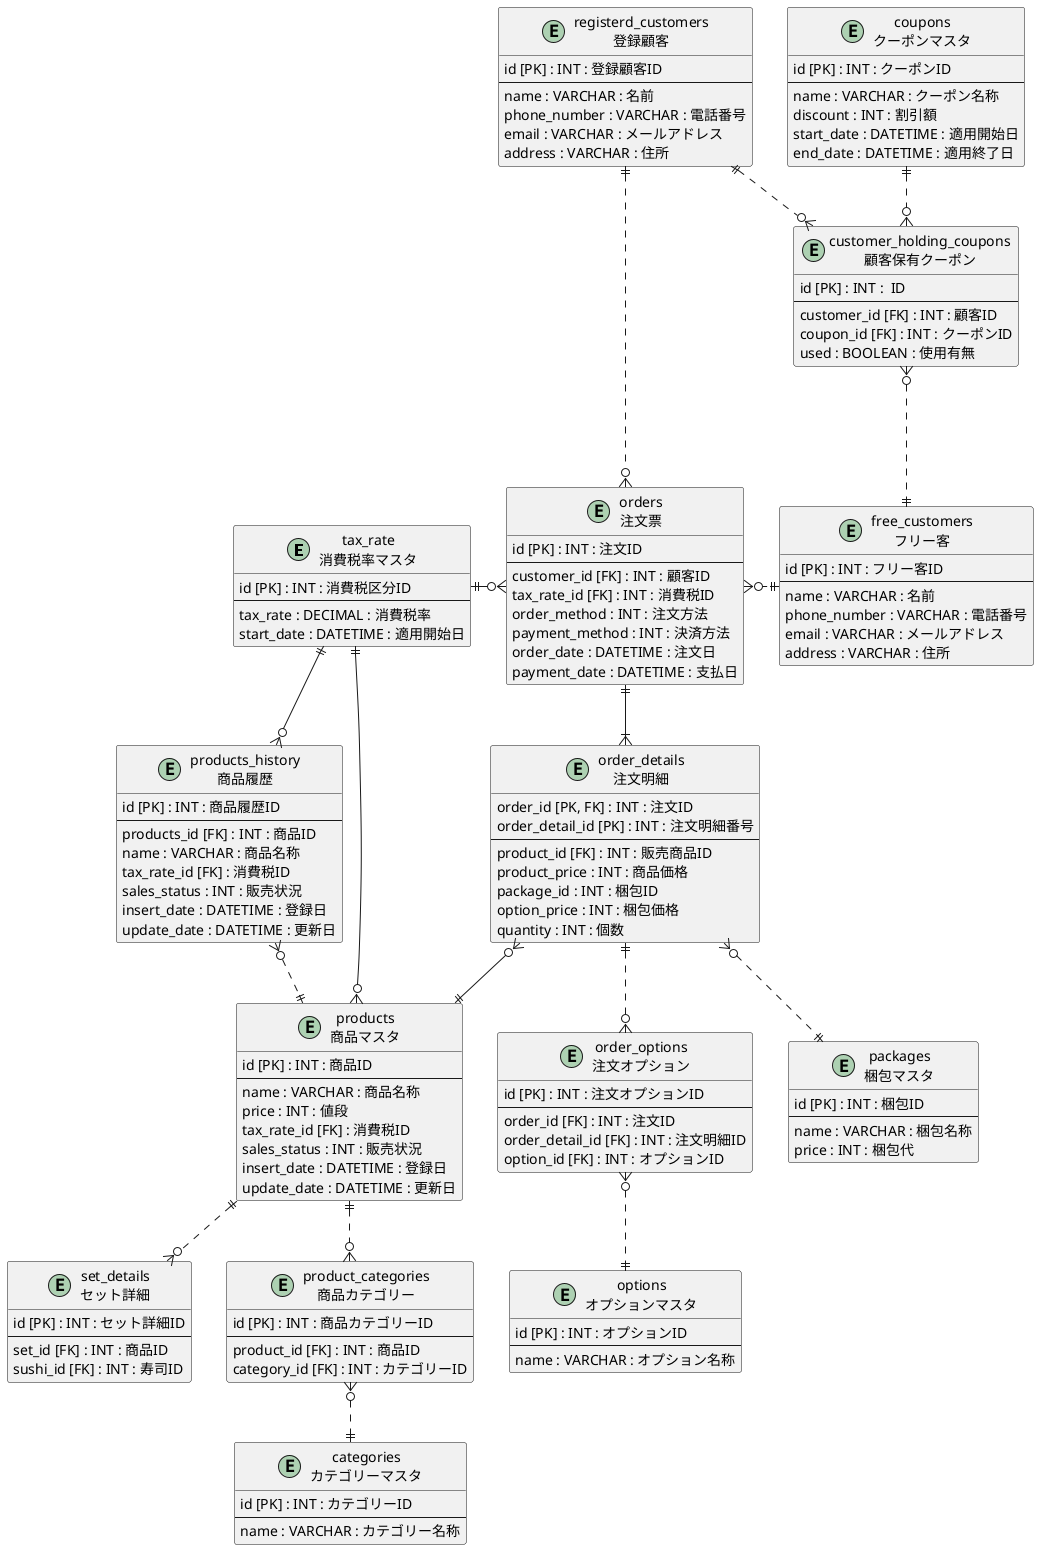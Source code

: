@startuml dbModeling1
    Entity "tax_rate\n消費税率マスタ" as tax_rate{
        id [PK] : INT : 消費税区分ID
        --
        tax_rate : DECIMAL : 消費税率
        start_date : DATETIME : 適用開始日
    }

    Entity "free_customers\nフリー客" as f_c {
        id [PK] : INT : フリー客ID
        --
        name : VARCHAR : 名前
        phone_number : VARCHAR : 電話番号
        email : VARCHAR : メールアドレス
        address : VARCHAR : 住所
    }

    Entity "registerd_customers\n登録顧客" as r_c{
        id [PK] : INT : 登録顧客ID
        --
        name : VARCHAR : 名前
        phone_number : VARCHAR : 電話番号
        email : VARCHAR : メールアドレス
        address : VARCHAR : 住所
    }

    Entity "customer_holding_coupons\n顧客保有クーポン" as c_h_c{
        id [PK] : INT :  ID
        --
        customer_id [FK] : INT : 顧客ID
        coupon_id [FK] : INT : クーポンID
        used : BOOLEAN : 使用有無
    }

    Entity "coupons\nクーポンマスタ" as c_m{
        id [PK] : INT : クーポンID
        --
        name : VARCHAR : クーポン名称
        discount : INT : 割引額
        start_date : DATETIME : 適用開始日
        end_date : DATETIME : 適用終了日
    }

    Entity "orders\n注文票" as orders {
        id [PK] : INT : 注文ID
        --
        customer_id [FK] : INT : 顧客ID
        tax_rate_id [FK] : INT : 消費税ID
        order_method : INT : 注文方法
        payment_method : INT : 決済方法
        order_date : DATETIME : 注文日
        payment_date : DATETIME : 支払日
    }

    Entity "order_details\n注文明細" as order_details {
        order_id [PK, FK] : INT : 注文ID 
        order_detail_id [PK] : INT : 注文明細番号 
        --
        product_id [FK] : INT : 販売商品ID
        product_price : INT : 商品価格
        package_id : INT : 梱包ID 
        option_price : INT : 梱包価格
        quantity : INT : 個数
    }

    Entity "order_options\n注文オプション" as options {
        id [PK] : INT : 注文オプションID
        --
        order_id [FK] : INT : 注文ID
        order_detail_id [FK] : INT : 注文明細ID
        option_id [FK] : INT : オプションID
    }

    Entity "options\nオプションマスタ" as om{
        id [PK] : INT : オプションID
        --
        name : VARCHAR : オプション名称
    }

    Entity "packages\n梱包マスタ" as p_o{
        id [PK] : INT : 梱包ID
        --
        name : VARCHAR : 梱包名称
        price : INT : 梱包代
    }
    
    Entity "products\n商品マスタ" as s_p{
        id [PK] : INT : 商品ID
        --
        name : VARCHAR : 商品名称
        price : INT : 値段
        tax_rate_id [FK] : 消費税ID
        sales_status : INT : 販売状況
        insert_date : DATETIME : 登録日
        update_date : DATETIME : 更新日
    }

    Entity "products_history\n商品履歴" as p_h {
        id [PK] : INT : 商品履歴ID
        --
        products_id [FK] : INT : 商品ID
        name : VARCHAR : 商品名称
        tax_rate_id [FK] : 消費税ID
        sales_status : INT : 販売状況
        insert_date : DATETIME : 登録日
        update_date : DATETIME : 更新日
    }

    Entity "set_details\nセット詳細" as s_d{
        id [PK] : INT : セット詳細ID
        --
        set_id [FK] : INT : 商品ID
        sushi_id [FK] : INT : 寿司ID
    }

    Entity "categories\nカテゴリーマスタ" as c {
        id [PK] : INT : カテゴリーID
        --
        name : VARCHAR : カテゴリー名称
    }

    Entity "product_categories\n商品カテゴリー" as pc {
        id [PK] : INT : 商品カテゴリーID
        --
        product_id [FK] : INT : 商品ID
        category_id [FK] : INT : カテゴリーID
    }

    orders }o..r..|| f_c
    r_c ||....o{ orders
    orders ||-d-|{ order_details
    orders }o-l-|| tax_rate
    order_details }o--|| s_p
    tax_rate ||--o{ s_p
    tax_rate ||--o{ p_h
    s_p ||..o{ pc
    pc }o..|| c
    s_p ||..o{ s_d
    order_details ||..o{ options
    options }o..|| om
    s_p ||..l..o{ p_h 
    order_details }o..|| p_o
    ' p_o ||..o{ p_o_h
    r_c ||..o{ c_h_c
    c_h_c }o..|| f_c
    c_m ||..o{ c_h_c

    ' * 主キー
    ' + 外部キー
    ' カラム名 : 型 : 説明

    ' 1対０また1
    ' A ||--o| B
    ' 1対1
    ' A ||--|| B
    ' 1対0以上
    ' A ||--o{ B
    ' 1対1以上
    ' A ||--|{ B

@enduml
